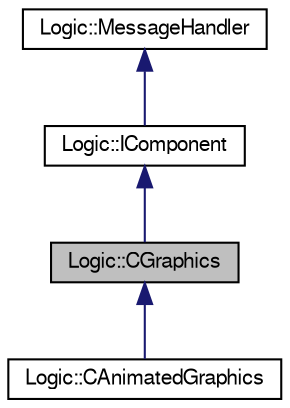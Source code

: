 digraph "Logic::CGraphics"
{
  edge [fontname="FreeSans",fontsize="10",labelfontname="FreeSans",labelfontsize="10"];
  node [fontname="FreeSans",fontsize="10",shape=record];
  Node1 [label="Logic::CGraphics",height=0.2,width=0.4,color="black", fillcolor="grey75", style="filled", fontcolor="black"];
  Node2 -> Node1 [dir="back",color="midnightblue",fontsize="10",style="solid",fontname="FreeSans"];
  Node2 [label="Logic::IComponent",height=0.2,width=0.4,color="black", fillcolor="white", style="filled",URL="$class_logic_1_1_i_component.html",tooltip="Clase base de los componentes que forman las entidades. "];
  Node3 -> Node2 [dir="back",color="midnightblue",fontsize="10",style="solid",fontname="FreeSans"];
  Node3 [label="Logic::MessageHandler",height=0.2,width=0.4,color="black", fillcolor="white", style="filled",URL="$class_logic_1_1_message_handler.html"];
  Node1 -> Node4 [dir="back",color="midnightblue",fontsize="10",style="solid",fontname="FreeSans"];
  Node4 [label="Logic::CAnimatedGraphics",height=0.2,width=0.4,color="black", fillcolor="white", style="filled",URL="$class_logic_1_1_c_animated_graphics.html",tooltip="Componente que se encarga de la representaciï¿œn grï¿œfica animada de una entidad. "];
}
